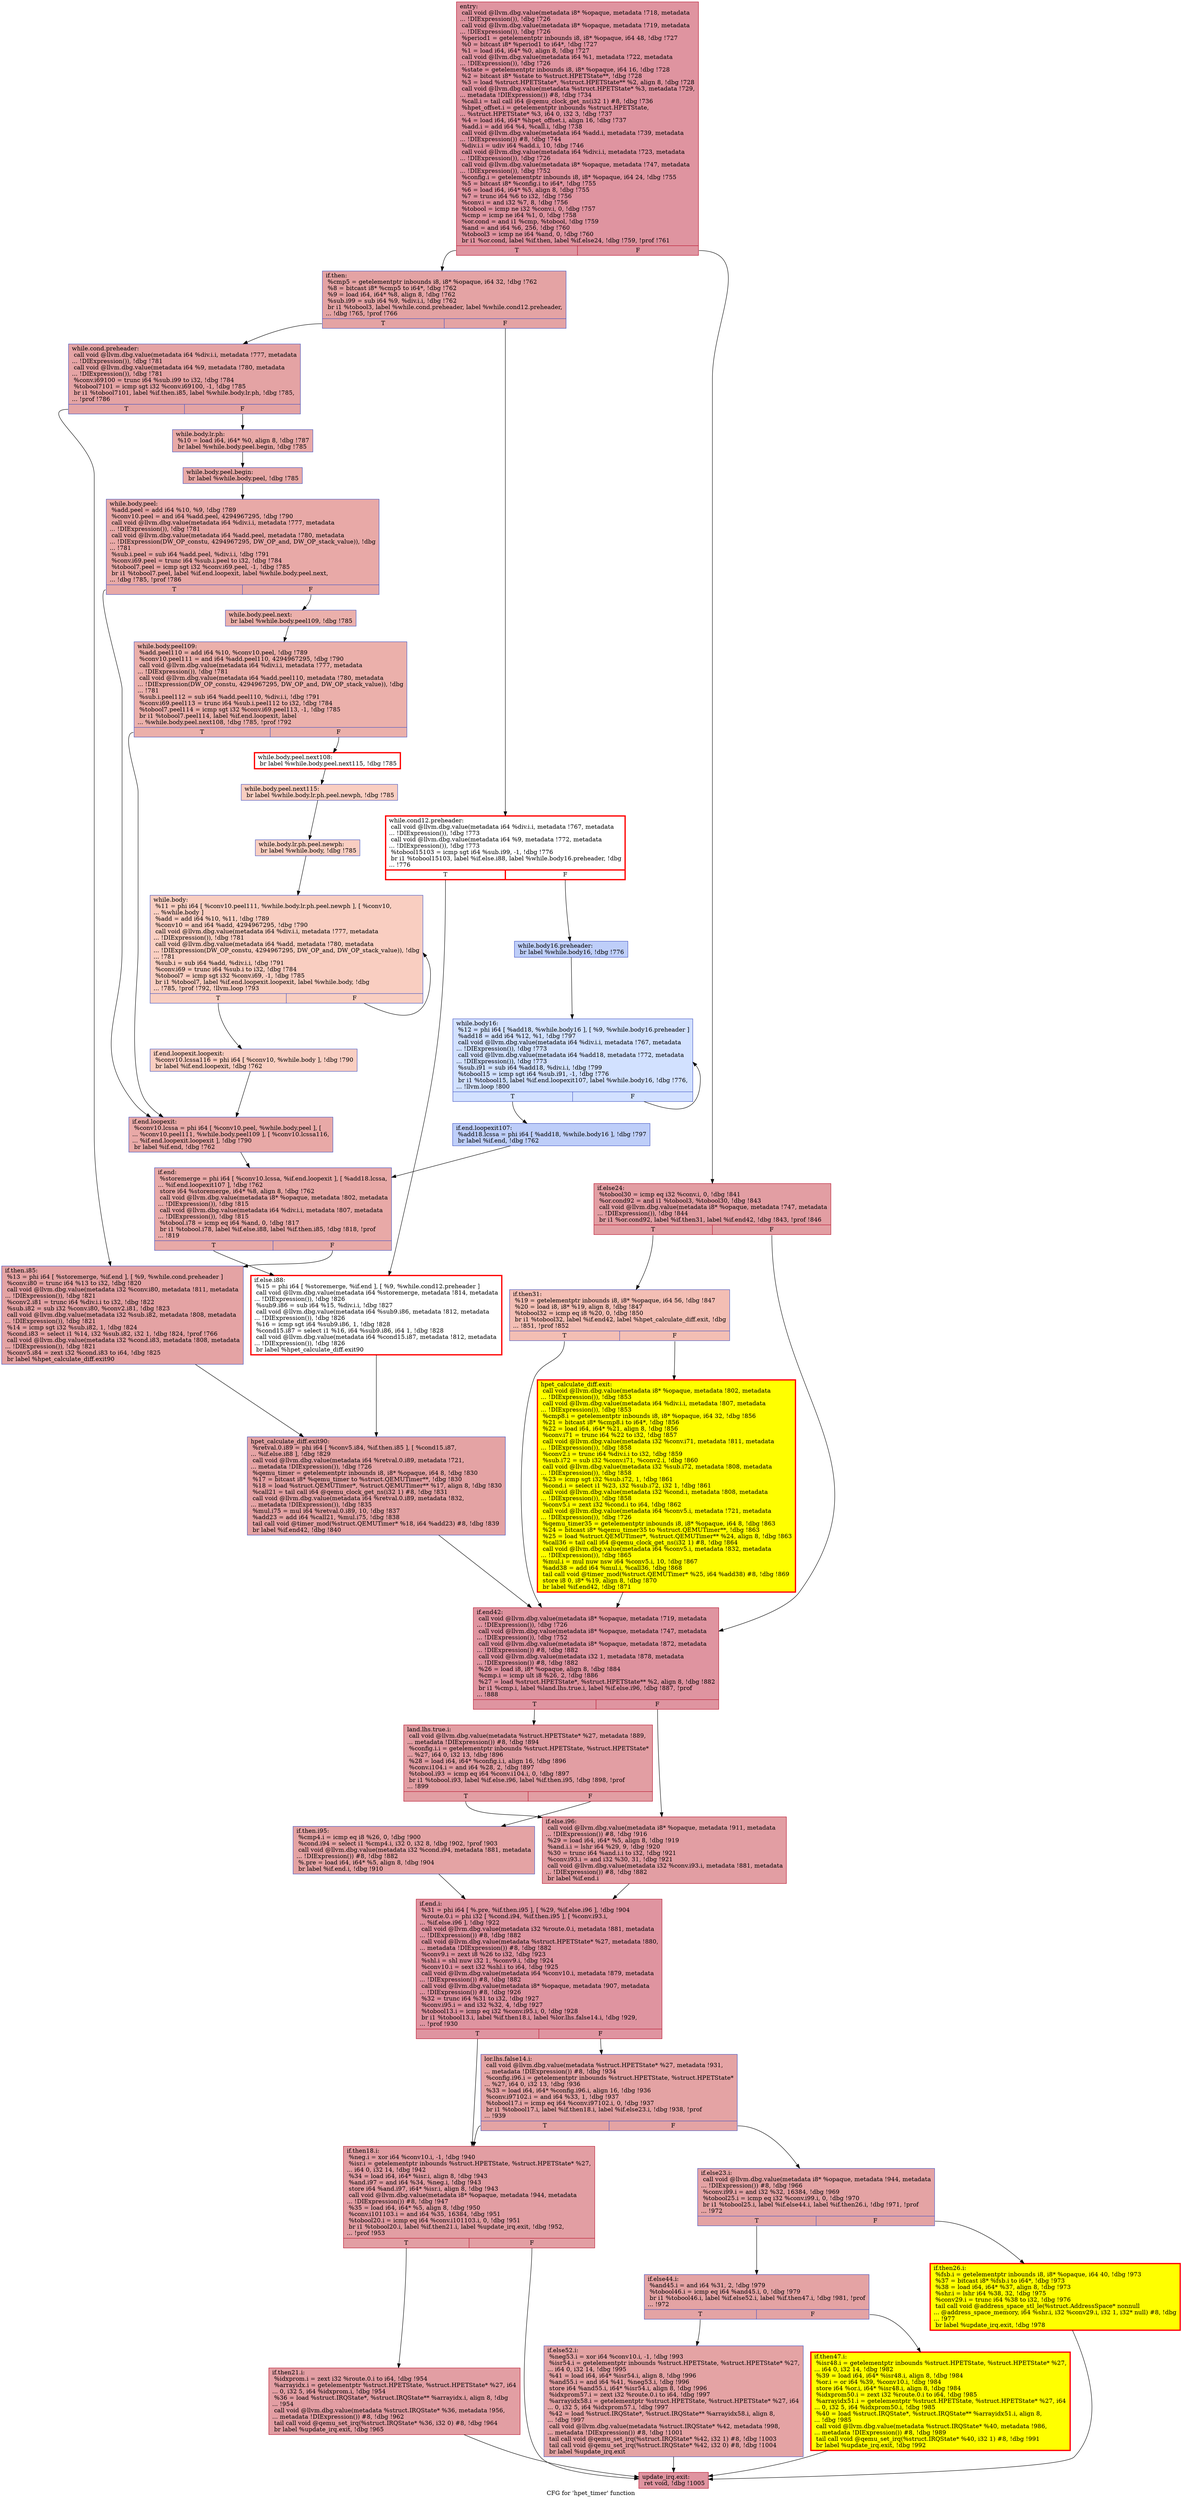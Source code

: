 digraph "CFG for 'hpet_timer' function" {
	label="CFG for 'hpet_timer' function";

	Node0x55a516a2bbe0 [shape=record,color="#b70d28ff", style=filled, fillcolor="#b70d2870",label="{entry:\l  call void @llvm.dbg.value(metadata i8* %opaque, metadata !718, metadata\l... !DIExpression()), !dbg !726\l  call void @llvm.dbg.value(metadata i8* %opaque, metadata !719, metadata\l... !DIExpression()), !dbg !726\l  %period1 = getelementptr inbounds i8, i8* %opaque, i64 48, !dbg !727\l  %0 = bitcast i8* %period1 to i64*, !dbg !727\l  %1 = load i64, i64* %0, align 8, !dbg !727\l  call void @llvm.dbg.value(metadata i64 %1, metadata !722, metadata\l... !DIExpression()), !dbg !726\l  %state = getelementptr inbounds i8, i8* %opaque, i64 16, !dbg !728\l  %2 = bitcast i8* %state to %struct.HPETState**, !dbg !728\l  %3 = load %struct.HPETState*, %struct.HPETState** %2, align 8, !dbg !728\l  call void @llvm.dbg.value(metadata %struct.HPETState* %3, metadata !729,\l... metadata !DIExpression()) #8, !dbg !734\l  %call.i = tail call i64 @qemu_clock_get_ns(i32 1) #8, !dbg !736\l  %hpet_offset.i = getelementptr inbounds %struct.HPETState,\l... %struct.HPETState* %3, i64 0, i32 3, !dbg !737\l  %4 = load i64, i64* %hpet_offset.i, align 16, !dbg !737\l  %add.i = add i64 %4, %call.i, !dbg !738\l  call void @llvm.dbg.value(metadata i64 %add.i, metadata !739, metadata\l... !DIExpression()) #8, !dbg !744\l  %div.i.i = udiv i64 %add.i, 10, !dbg !746\l  call void @llvm.dbg.value(metadata i64 %div.i.i, metadata !723, metadata\l... !DIExpression()), !dbg !726\l  call void @llvm.dbg.value(metadata i8* %opaque, metadata !747, metadata\l... !DIExpression()), !dbg !752\l  %config.i = getelementptr inbounds i8, i8* %opaque, i64 24, !dbg !755\l  %5 = bitcast i8* %config.i to i64*, !dbg !755\l  %6 = load i64, i64* %5, align 8, !dbg !755\l  %7 = trunc i64 %6 to i32, !dbg !756\l  %conv.i = and i32 %7, 8, !dbg !756\l  %tobool = icmp ne i32 %conv.i, 0, !dbg !757\l  %cmp = icmp ne i64 %1, 0, !dbg !758\l  %or.cond = and i1 %cmp, %tobool, !dbg !759\l  %and = and i64 %6, 256, !dbg !760\l  %tobool3 = icmp ne i64 %and, 0, !dbg !760\l  br i1 %or.cond, label %if.then, label %if.else24, !dbg !759, !prof !761\l|{<s0>T|<s1>F}}"];
	Node0x55a516a2bbe0:s0 -> Node0x55a51723a4e0;
	Node0x55a516a2bbe0:s1 -> Node0x55a51723a5a0;
	Node0x55a51723a4e0 [shape=record,color="#3d50c3ff", style=filled, fillcolor="#c32e3170",label="{if.then:                                          \l  %cmp5 = getelementptr inbounds i8, i8* %opaque, i64 32, !dbg !762\l  %8 = bitcast i8* %cmp5 to i64*, !dbg !762\l  %9 = load i64, i64* %8, align 8, !dbg !762\l  %sub.i99 = sub i64 %9, %div.i.i, !dbg !762\l  br i1 %tobool3, label %while.cond.preheader, label %while.cond12.preheader,\l... !dbg !765, !prof !766\l|{<s0>T|<s1>F}}"];
	Node0x55a51723a4e0:s0 -> Node0x55a51724e3b0;
	Node0x55a51723a4e0:s1 -> Node0x55a5171a8ba0;
	Node0x55a5171a8ba0 [shape=record,penwidth=3.0, color="red",label="{while.cond12.preheader:                           \l  call void @llvm.dbg.value(metadata i64 %div.i.i, metadata !767, metadata\l... !DIExpression()), !dbg !773\l  call void @llvm.dbg.value(metadata i64 %9, metadata !772, metadata\l... !DIExpression()), !dbg !773\l  %tobool15103 = icmp sgt i64 %sub.i99, -1, !dbg !776\l  br i1 %tobool15103, label %if.else.i88, label %while.body16.preheader, !dbg\l... !776\l|{<s0>T|<s1>F}}"];
	Node0x55a5171a8ba0:s0 -> Node0x55a5171f6c90;
	Node0x55a5171a8ba0:s1 -> Node0x55a5172237c0;
	Node0x55a5172237c0 [shape=record,color="#3d50c3ff", style=filled, fillcolor="#6c8ff170",label="{while.body16.preheader:                           \l  br label %while.body16, !dbg !776\l}"];
	Node0x55a5172237c0 -> Node0x55a51710f3b0;
	Node0x55a51724e3b0 [shape=record,color="#3d50c3ff", style=filled, fillcolor="#c32e3170",label="{while.cond.preheader:                             \l  call void @llvm.dbg.value(metadata i64 %div.i.i, metadata !777, metadata\l... !DIExpression()), !dbg !781\l  call void @llvm.dbg.value(metadata i64 %9, metadata !780, metadata\l... !DIExpression()), !dbg !781\l  %conv.i69100 = trunc i64 %sub.i99 to i32, !dbg !784\l  %tobool7101 = icmp sgt i32 %conv.i69100, -1, !dbg !785\l  br i1 %tobool7101, label %if.then.i85, label %while.body.lr.ph, !dbg !785,\l... !prof !786\l|{<s0>T|<s1>F}}"];
	Node0x55a51724e3b0:s0 -> Node0x55a51720abd0;
	Node0x55a51724e3b0:s1 -> Node0x55a517381400;
	Node0x55a517381400 [shape=record,color="#3d50c3ff", style=filled, fillcolor="#ca3b3770",label="{while.body.lr.ph:                                 \l  %10 = load i64, i64* %0, align 8, !dbg !787\l  br label %while.body.peel.begin, !dbg !785\l}"];
	Node0x55a517381400 -> Node0x55a516cd95a0;
	Node0x55a516cd95a0 [shape=record,color="#3d50c3ff", style=filled, fillcolor="#ca3b3770",label="{while.body.peel.begin:                            \l  br label %while.body.peel, !dbg !785\l}"];
	Node0x55a516cd95a0 -> Node0x55a51731c920;
	Node0x55a51731c920 [shape=record,color="#3d50c3ff", style=filled, fillcolor="#ca3b3770",label="{while.body.peel:                                  \l  %add.peel = add i64 %10, %9, !dbg !789\l  %conv10.peel = and i64 %add.peel, 4294967295, !dbg !790\l  call void @llvm.dbg.value(metadata i64 %div.i.i, metadata !777, metadata\l... !DIExpression()), !dbg !781\l  call void @llvm.dbg.value(metadata i64 %add.peel, metadata !780, metadata\l... !DIExpression(DW_OP_constu, 4294967295, DW_OP_and, DW_OP_stack_value)), !dbg\l... !781\l  %sub.i.peel = sub i64 %add.peel, %div.i.i, !dbg !791\l  %conv.i69.peel = trunc i64 %sub.i.peel to i32, !dbg !784\l  %tobool7.peel = icmp sgt i32 %conv.i69.peel, -1, !dbg !785\l  br i1 %tobool7.peel, label %if.end.loopexit, label %while.body.peel.next,\l... !dbg !785, !prof !786\l|{<s0>T|<s1>F}}"];
	Node0x55a51731c920:s0 -> Node0x55a51719c160;
	Node0x55a51731c920:s1 -> Node0x55a5171d10a0;
	Node0x55a5171d10a0 [shape=record,color="#3d50c3ff", style=filled, fillcolor="#d24b4070",label="{while.body.peel.next:                             \l  br label %while.body.peel109, !dbg !785\l}"];
	Node0x55a5171d10a0 -> Node0x55a5171d6fd0;
	Node0x55a5171d6fd0 [shape=record,color="#3d50c3ff", style=filled, fillcolor="#d24b4070",label="{while.body.peel109:                               \l  %add.peel110 = add i64 %10, %conv10.peel, !dbg !789\l  %conv10.peel111 = and i64 %add.peel110, 4294967295, !dbg !790\l  call void @llvm.dbg.value(metadata i64 %div.i.i, metadata !777, metadata\l... !DIExpression()), !dbg !781\l  call void @llvm.dbg.value(metadata i64 %add.peel110, metadata !780, metadata\l... !DIExpression(DW_OP_constu, 4294967295, DW_OP_and, DW_OP_stack_value)), !dbg\l... !781\l  %sub.i.peel112 = sub i64 %add.peel110, %div.i.i, !dbg !791\l  %conv.i69.peel113 = trunc i64 %sub.i.peel112 to i32, !dbg !784\l  %tobool7.peel114 = icmp sgt i32 %conv.i69.peel113, -1, !dbg !785\l  br i1 %tobool7.peel114, label %if.end.loopexit, label\l... %while.body.peel.next108, !dbg !785, !prof !792\l|{<s0>T|<s1>F}}"];
	Node0x55a5171d6fd0:s0 -> Node0x55a51719c160;
	Node0x55a5171d6fd0:s1 -> Node0x55a517224aa0;
	Node0x55a517224aa0 [shape=record,penwidth=3.0, color="red",label="{while.body.peel.next108:                          \l  br label %while.body.peel.next115, !dbg !785\l}"];
	Node0x55a517224aa0 -> Node0x55a5171cb880;
	Node0x55a5171cb880 [shape=record,color="#3d50c3ff", style=filled, fillcolor="#f2907270",label="{while.body.peel.next115:                          \l  br label %while.body.lr.ph.peel.newph, !dbg !785\l}"];
	Node0x55a5171cb880 -> Node0x55a5173aad70;
	Node0x55a5173aad70 [shape=record,color="#3d50c3ff", style=filled, fillcolor="#f2907270",label="{while.body.lr.ph.peel.newph:                      \l  br label %while.body, !dbg !785\l}"];
	Node0x55a5173aad70 -> Node0x55a517107350;
	Node0x55a517107350 [shape=record,color="#3d50c3ff", style=filled, fillcolor="#f2907270",label="{while.body:                                       \l  %11 = phi i64 [ %conv10.peel111, %while.body.lr.ph.peel.newph ], [ %conv10,\l... %while.body ]\l  %add = add i64 %10, %11, !dbg !789\l  %conv10 = and i64 %add, 4294967295, !dbg !790\l  call void @llvm.dbg.value(metadata i64 %div.i.i, metadata !777, metadata\l... !DIExpression()), !dbg !781\l  call void @llvm.dbg.value(metadata i64 %add, metadata !780, metadata\l... !DIExpression(DW_OP_constu, 4294967295, DW_OP_and, DW_OP_stack_value)), !dbg\l... !781\l  %sub.i = sub i64 %add, %div.i.i, !dbg !791\l  %conv.i69 = trunc i64 %sub.i to i32, !dbg !784\l  %tobool7 = icmp sgt i32 %conv.i69, -1, !dbg !785\l  br i1 %tobool7, label %if.end.loopexit.loopexit, label %while.body, !dbg\l... !785, !prof !792, !llvm.loop !793\l|{<s0>T|<s1>F}}"];
	Node0x55a517107350:s0 -> Node0x55a5173b2b00;
	Node0x55a517107350:s1 -> Node0x55a517107350;
	Node0x55a51710f3b0 [shape=record,color="#3d50c3ff", style=filled, fillcolor="#9abbff70",label="{while.body16:                                     \l  %12 = phi i64 [ %add18, %while.body16 ], [ %9, %while.body16.preheader ]\l  %add18 = add i64 %12, %1, !dbg !797\l  call void @llvm.dbg.value(metadata i64 %div.i.i, metadata !767, metadata\l... !DIExpression()), !dbg !773\l  call void @llvm.dbg.value(metadata i64 %add18, metadata !772, metadata\l... !DIExpression()), !dbg !773\l  %sub.i91 = sub i64 %add18, %div.i.i, !dbg !799\l  %tobool15 = icmp sgt i64 %sub.i91, -1, !dbg !776\l  br i1 %tobool15, label %if.end.loopexit107, label %while.body16, !dbg !776,\l... !llvm.loop !800\l|{<s0>T|<s1>F}}"];
	Node0x55a51710f3b0:s0 -> Node0x55a517200b40;
	Node0x55a51710f3b0:s1 -> Node0x55a51710f3b0;
	Node0x55a5173b2b00 [shape=record,color="#3d50c3ff", style=filled, fillcolor="#f2907270",label="{if.end.loopexit.loopexit:                         \l  %conv10.lcssa116 = phi i64 [ %conv10, %while.body ], !dbg !790\l  br label %if.end.loopexit, !dbg !762\l}"];
	Node0x55a5173b2b00 -> Node0x55a51719c160;
	Node0x55a51719c160 [shape=record,color="#3d50c3ff", style=filled, fillcolor="#ca3b3770",label="{if.end.loopexit:                                  \l  %conv10.lcssa = phi i64 [ %conv10.peel, %while.body.peel ], [\l... %conv10.peel111, %while.body.peel109 ], [ %conv10.lcssa116,\l... %if.end.loopexit.loopexit ], !dbg !790\l  br label %if.end, !dbg !762\l}"];
	Node0x55a51719c160 -> Node0x55a51723af60;
	Node0x55a517200b40 [shape=record,color="#3d50c3ff", style=filled, fillcolor="#6c8ff170",label="{if.end.loopexit107:                               \l  %add18.lcssa = phi i64 [ %add18, %while.body16 ], !dbg !797\l  br label %if.end, !dbg !762\l}"];
	Node0x55a517200b40 -> Node0x55a51723af60;
	Node0x55a51723af60 [shape=record,color="#3d50c3ff", style=filled, fillcolor="#ca3b3770",label="{if.end:                                           \l  %storemerge = phi i64 [ %conv10.lcssa, %if.end.loopexit ], [ %add18.lcssa,\l... %if.end.loopexit107 ], !dbg !762\l  store i64 %storemerge, i64* %8, align 8, !dbg !762\l  call void @llvm.dbg.value(metadata i8* %opaque, metadata !802, metadata\l... !DIExpression()), !dbg !815\l  call void @llvm.dbg.value(metadata i64 %div.i.i, metadata !807, metadata\l... !DIExpression()), !dbg !815\l  %tobool.i78 = icmp eq i64 %and, 0, !dbg !817\l  br i1 %tobool.i78, label %if.else.i88, label %if.then.i85, !dbg !818, !prof\l... !819\l|{<s0>T|<s1>F}}"];
	Node0x55a51723af60:s0 -> Node0x55a5171f6c90;
	Node0x55a51723af60:s1 -> Node0x55a51720abd0;
	Node0x55a51720abd0 [shape=record,color="#3d50c3ff", style=filled, fillcolor="#c32e3170",label="{if.then.i85:                                      \l  %13 = phi i64 [ %storemerge, %if.end ], [ %9, %while.cond.preheader ]\l  %conv.i80 = trunc i64 %13 to i32, !dbg !820\l  call void @llvm.dbg.value(metadata i32 %conv.i80, metadata !811, metadata\l... !DIExpression()), !dbg !821\l  %conv2.i81 = trunc i64 %div.i.i to i32, !dbg !822\l  %sub.i82 = sub i32 %conv.i80, %conv2.i81, !dbg !823\l  call void @llvm.dbg.value(metadata i32 %sub.i82, metadata !808, metadata\l... !DIExpression()), !dbg !821\l  %14 = icmp sgt i32 %sub.i82, 1, !dbg !824\l  %cond.i83 = select i1 %14, i32 %sub.i82, i32 1, !dbg !824, !prof !766\l  call void @llvm.dbg.value(metadata i32 %cond.i83, metadata !808, metadata\l... !DIExpression()), !dbg !821\l  %conv5.i84 = zext i32 %cond.i83 to i64, !dbg !825\l  br label %hpet_calculate_diff.exit90\l}"];
	Node0x55a51720abd0 -> Node0x55a517253200;
	Node0x55a5171f6c90 [shape=record,penwidth=3.0, color="red",label="{if.else.i88:                                      \l  %15 = phi i64 [ %storemerge, %if.end ], [ %9, %while.cond12.preheader ]\l  call void @llvm.dbg.value(metadata i64 %storemerge, metadata !814, metadata\l... !DIExpression()), !dbg !826\l  %sub9.i86 = sub i64 %15, %div.i.i, !dbg !827\l  call void @llvm.dbg.value(metadata i64 %sub9.i86, metadata !812, metadata\l... !DIExpression()), !dbg !826\l  %16 = icmp sgt i64 %sub9.i86, 1, !dbg !828\l  %cond15.i87 = select i1 %16, i64 %sub9.i86, i64 1, !dbg !828\l  call void @llvm.dbg.value(metadata i64 %cond15.i87, metadata !812, metadata\l... !DIExpression()), !dbg !826\l  br label %hpet_calculate_diff.exit90\l}"];
	Node0x55a5171f6c90 -> Node0x55a517253200;
	Node0x55a517253200 [shape=record,color="#3d50c3ff", style=filled, fillcolor="#c32e3170",label="{hpet_calculate_diff.exit90:                       \l  %retval.0.i89 = phi i64 [ %conv5.i84, %if.then.i85 ], [ %cond15.i87,\l... %if.else.i88 ], !dbg !829\l  call void @llvm.dbg.value(metadata i64 %retval.0.i89, metadata !721,\l... metadata !DIExpression()), !dbg !726\l  %qemu_timer = getelementptr inbounds i8, i8* %opaque, i64 8, !dbg !830\l  %17 = bitcast i8* %qemu_timer to %struct.QEMUTimer**, !dbg !830\l  %18 = load %struct.QEMUTimer*, %struct.QEMUTimer** %17, align 8, !dbg !830\l  %call21 = tail call i64 @qemu_clock_get_ns(i32 1) #8, !dbg !831\l  call void @llvm.dbg.value(metadata i64 %retval.0.i89, metadata !832,\l... metadata !DIExpression()), !dbg !835\l  %mul.i75 = mul i64 %retval.0.i89, 10, !dbg !837\l  %add23 = add i64 %call21, %mul.i75, !dbg !838\l  tail call void @timer_mod(%struct.QEMUTimer* %18, i64 %add23) #8, !dbg !839\l  br label %if.end42, !dbg !840\l}"];
	Node0x55a517253200 -> Node0x55a51723a530;
	Node0x55a51723a5a0 [shape=record,color="#b70d28ff", style=filled, fillcolor="#be242e70",label="{if.else24:                                        \l  %tobool30 = icmp eq i32 %conv.i, 0, !dbg !841\l  %or.cond92 = and i1 %tobool3, %tobool30, !dbg !843\l  call void @llvm.dbg.value(metadata i8* %opaque, metadata !747, metadata\l... !DIExpression()), !dbg !844\l  br i1 %or.cond92, label %if.then31, label %if.end42, !dbg !843, !prof !846\l|{<s0>T|<s1>F}}"];
	Node0x55a51723a5a0:s0 -> Node0x55a5171d0340;
	Node0x55a51723a5a0:s1 -> Node0x55a51723a530;
	Node0x55a5171d0340 [shape=record,color="#3d50c3ff", style=filled, fillcolor="#e36c5570",label="{if.then31:                                        \l  %19 = getelementptr inbounds i8, i8* %opaque, i64 56, !dbg !847\l  %20 = load i8, i8* %19, align 8, !dbg !847\l  %tobool32 = icmp eq i8 %20, 0, !dbg !850\l  br i1 %tobool32, label %if.end42, label %hpet_calculate_diff.exit, !dbg\l... !851, !prof !852\l|{<s0>T|<s1>F}}"];
	Node0x55a5171d0340:s0 -> Node0x55a51723a530;
	Node0x55a5171d0340:s1 -> Node0x55a5171b1fa0;
	Node0x55a5171b1fa0 [shape=record,penwidth=3.0, style="filled", color="red", fillcolor="yellow",label="{hpet_calculate_diff.exit:                         \l  call void @llvm.dbg.value(metadata i8* %opaque, metadata !802, metadata\l... !DIExpression()), !dbg !853\l  call void @llvm.dbg.value(metadata i64 %div.i.i, metadata !807, metadata\l... !DIExpression()), !dbg !853\l  %cmp8.i = getelementptr inbounds i8, i8* %opaque, i64 32, !dbg !856\l  %21 = bitcast i8* %cmp8.i to i64*, !dbg !856\l  %22 = load i64, i64* %21, align 8, !dbg !856\l  %conv.i71 = trunc i64 %22 to i32, !dbg !857\l  call void @llvm.dbg.value(metadata i32 %conv.i71, metadata !811, metadata\l... !DIExpression()), !dbg !858\l  %conv2.i = trunc i64 %div.i.i to i32, !dbg !859\l  %sub.i72 = sub i32 %conv.i71, %conv2.i, !dbg !860\l  call void @llvm.dbg.value(metadata i32 %sub.i72, metadata !808, metadata\l... !DIExpression()), !dbg !858\l  %23 = icmp sgt i32 %sub.i72, 1, !dbg !861\l  %cond.i = select i1 %23, i32 %sub.i72, i32 1, !dbg !861\l  call void @llvm.dbg.value(metadata i32 %cond.i, metadata !808, metadata\l... !DIExpression()), !dbg !858\l  %conv5.i = zext i32 %cond.i to i64, !dbg !862\l  call void @llvm.dbg.value(metadata i64 %conv5.i, metadata !721, metadata\l... !DIExpression()), !dbg !726\l  %qemu_timer35 = getelementptr inbounds i8, i8* %opaque, i64 8, !dbg !863\l  %24 = bitcast i8* %qemu_timer35 to %struct.QEMUTimer**, !dbg !863\l  %25 = load %struct.QEMUTimer*, %struct.QEMUTimer** %24, align 8, !dbg !863\l  %call36 = tail call i64 @qemu_clock_get_ns(i32 1) #8, !dbg !864\l  call void @llvm.dbg.value(metadata i64 %conv5.i, metadata !832, metadata\l... !DIExpression()), !dbg !865\l  %mul.i = mul nuw nsw i64 %conv5.i, 10, !dbg !867\l  %add38 = add i64 %mul.i, %call36, !dbg !868\l  tail call void @timer_mod(%struct.QEMUTimer* %25, i64 %add38) #8, !dbg !869\l  store i8 0, i8* %19, align 8, !dbg !870\l  br label %if.end42, !dbg !871\l}"];
	Node0x55a5171b1fa0 -> Node0x55a51723a530;
	Node0x55a51723a530 [shape=record,color="#b70d28ff", style=filled, fillcolor="#b70d2870",label="{if.end42:                                         \l  call void @llvm.dbg.value(metadata i8* %opaque, metadata !719, metadata\l... !DIExpression()), !dbg !726\l  call void @llvm.dbg.value(metadata i8* %opaque, metadata !747, metadata\l... !DIExpression()), !dbg !752\l  call void @llvm.dbg.value(metadata i8* %opaque, metadata !872, metadata\l... !DIExpression()) #8, !dbg !882\l  call void @llvm.dbg.value(metadata i32 1, metadata !878, metadata\l... !DIExpression()) #8, !dbg !882\l  %26 = load i8, i8* %opaque, align 8, !dbg !884\l  %cmp.i = icmp ult i8 %26, 2, !dbg !886\l  %27 = load %struct.HPETState*, %struct.HPETState** %2, align 8, !dbg !882\l  br i1 %cmp.i, label %land.lhs.true.i, label %if.else.i96, !dbg !887, !prof\l... !888\l|{<s0>T|<s1>F}}"];
	Node0x55a51723a530:s0 -> Node0x55a51731c380;
	Node0x55a51723a530:s1 -> Node0x55a5171f1860;
	Node0x55a51731c380 [shape=record,color="#b70d28ff", style=filled, fillcolor="#be242e70",label="{land.lhs.true.i:                                  \l  call void @llvm.dbg.value(metadata %struct.HPETState* %27, metadata !889,\l... metadata !DIExpression()) #8, !dbg !894\l  %config.i.i = getelementptr inbounds %struct.HPETState, %struct.HPETState*\l... %27, i64 0, i32 13, !dbg !896\l  %28 = load i64, i64* %config.i.i, align 16, !dbg !896\l  %conv.i104.i = and i64 %28, 2, !dbg !897\l  %tobool.i93 = icmp eq i64 %conv.i104.i, 0, !dbg !897\l  br i1 %tobool.i93, label %if.else.i96, label %if.then.i95, !dbg !898, !prof\l... !899\l|{<s0>T|<s1>F}}"];
	Node0x55a51731c380:s0 -> Node0x55a5171f1860;
	Node0x55a51731c380:s1 -> Node0x55a5173ca1f0;
	Node0x55a5173ca1f0 [shape=record,color="#3d50c3ff", style=filled, fillcolor="#c32e3170",label="{if.then.i95:                                      \l  %cmp4.i = icmp eq i8 %26, 0, !dbg !900\l  %cond.i94 = select i1 %cmp4.i, i32 0, i32 8, !dbg !902, !prof !903\l  call void @llvm.dbg.value(metadata i32 %cond.i94, metadata !881, metadata\l... !DIExpression()) #8, !dbg !882\l  %.pre = load i64, i64* %5, align 8, !dbg !904\l  br label %if.end.i, !dbg !910\l}"];
	Node0x55a5173ca1f0 -> Node0x55a517381980;
	Node0x55a5171f1860 [shape=record,color="#b70d28ff", style=filled, fillcolor="#be242e70",label="{if.else.i96:                                      \l  call void @llvm.dbg.value(metadata i8* %opaque, metadata !911, metadata\l... !DIExpression()) #8, !dbg !916\l  %29 = load i64, i64* %5, align 8, !dbg !919\l  %and.i.i = lshr i64 %29, 9, !dbg !920\l  %30 = trunc i64 %and.i.i to i32, !dbg !921\l  %conv.i93.i = and i32 %30, 31, !dbg !921\l  call void @llvm.dbg.value(metadata i32 %conv.i93.i, metadata !881, metadata\l... !DIExpression()) #8, !dbg !882\l  br label %if.end.i\l}"];
	Node0x55a5171f1860 -> Node0x55a517381980;
	Node0x55a517381980 [shape=record,color="#b70d28ff", style=filled, fillcolor="#b70d2870",label="{if.end.i:                                         \l  %31 = phi i64 [ %.pre, %if.then.i95 ], [ %29, %if.else.i96 ], !dbg !904\l  %route.0.i = phi i32 [ %cond.i94, %if.then.i95 ], [ %conv.i93.i,\l... %if.else.i96 ], !dbg !922\l  call void @llvm.dbg.value(metadata i32 %route.0.i, metadata !881, metadata\l... !DIExpression()) #8, !dbg !882\l  call void @llvm.dbg.value(metadata %struct.HPETState* %27, metadata !880,\l... metadata !DIExpression()) #8, !dbg !882\l  %conv9.i = zext i8 %26 to i32, !dbg !923\l  %shl.i = shl nuw i32 1, %conv9.i, !dbg !924\l  %conv10.i = sext i32 %shl.i to i64, !dbg !925\l  call void @llvm.dbg.value(metadata i64 %conv10.i, metadata !879, metadata\l... !DIExpression()) #8, !dbg !882\l  call void @llvm.dbg.value(metadata i8* %opaque, metadata !907, metadata\l... !DIExpression()) #8, !dbg !926\l  %32 = trunc i64 %31 to i32, !dbg !927\l  %conv.i95.i = and i32 %32, 4, !dbg !927\l  %tobool13.i = icmp eq i32 %conv.i95.i, 0, !dbg !928\l  br i1 %tobool13.i, label %if.then18.i, label %lor.lhs.false14.i, !dbg !929,\l... !prof !930\l|{<s0>T|<s1>F}}"];
	Node0x55a517381980:s0 -> Node0x55a517344840;
	Node0x55a517381980:s1 -> Node0x55a517265b90;
	Node0x55a517265b90 [shape=record,color="#3d50c3ff", style=filled, fillcolor="#c32e3170",label="{lor.lhs.false14.i:                                \l  call void @llvm.dbg.value(metadata %struct.HPETState* %27, metadata !931,\l... metadata !DIExpression()) #8, !dbg !934\l  %config.i96.i = getelementptr inbounds %struct.HPETState, %struct.HPETState*\l... %27, i64 0, i32 13, !dbg !936\l  %33 = load i64, i64* %config.i96.i, align 16, !dbg !936\l  %conv.i97102.i = and i64 %33, 1, !dbg !937\l  %tobool17.i = icmp eq i64 %conv.i97102.i, 0, !dbg !937\l  br i1 %tobool17.i, label %if.then18.i, label %if.else23.i, !dbg !938, !prof\l... !939\l|{<s0>T|<s1>F}}"];
	Node0x55a517265b90:s0 -> Node0x55a517344840;
	Node0x55a517265b90:s1 -> Node0x55a517220980;
	Node0x55a517344840 [shape=record,color="#b70d28ff", style=filled, fillcolor="#be242e70",label="{if.then18.i:                                      \l  %neg.i = xor i64 %conv10.i, -1, !dbg !940\l  %isr.i = getelementptr inbounds %struct.HPETState, %struct.HPETState* %27,\l... i64 0, i32 14, !dbg !942\l  %34 = load i64, i64* %isr.i, align 8, !dbg !943\l  %and.i97 = and i64 %34, %neg.i, !dbg !943\l  store i64 %and.i97, i64* %isr.i, align 8, !dbg !943\l  call void @llvm.dbg.value(metadata i8* %opaque, metadata !944, metadata\l... !DIExpression()) #8, !dbg !947\l  %35 = load i64, i64* %5, align 8, !dbg !950\l  %conv.i101103.i = and i64 %35, 16384, !dbg !951\l  %tobool20.i = icmp eq i64 %conv.i101103.i, 0, !dbg !951\l  br i1 %tobool20.i, label %if.then21.i, label %update_irq.exit, !dbg !952,\l... !prof !953\l|{<s0>T|<s1>F}}"];
	Node0x55a517344840:s0 -> Node0x55a51735d370;
	Node0x55a517344840:s1 -> Node0x55a5173ab380;
	Node0x55a51735d370 [shape=record,color="#b70d28ff", style=filled, fillcolor="#be242e70",label="{if.then21.i:                                      \l  %idxprom.i = zext i32 %route.0.i to i64, !dbg !954\l  %arrayidx.i = getelementptr %struct.HPETState, %struct.HPETState* %27, i64\l... 0, i32 5, i64 %idxprom.i, !dbg !954\l  %36 = load %struct.IRQState*, %struct.IRQState** %arrayidx.i, align 8, !dbg\l... !954\l  call void @llvm.dbg.value(metadata %struct.IRQState* %36, metadata !956,\l... metadata !DIExpression()) #8, !dbg !962\l  tail call void @qemu_set_irq(%struct.IRQState* %36, i32 0) #8, !dbg !964\l  br label %update_irq.exit, !dbg !965\l}"];
	Node0x55a51735d370 -> Node0x55a5173ab380;
	Node0x55a517220980 [shape=record,color="#3d50c3ff", style=filled, fillcolor="#c32e3170",label="{if.else23.i:                                      \l  call void @llvm.dbg.value(metadata i8* %opaque, metadata !944, metadata\l... !DIExpression()) #8, !dbg !966\l  %conv.i99.i = and i32 %32, 16384, !dbg !969\l  %tobool25.i = icmp eq i32 %conv.i99.i, 0, !dbg !970\l  br i1 %tobool25.i, label %if.else44.i, label %if.then26.i, !dbg !971, !prof\l... !972\l|{<s0>T|<s1>F}}"];
	Node0x55a517220980:s0 -> Node0x55a5171b46a0;
	Node0x55a517220980:s1 -> Node0x55a5173ca720;
	Node0x55a5173ca720 [shape=record,penwidth=3.0, style="filled", color="red", fillcolor="yellow",label="{if.then26.i:                                      \l  %fsb.i = getelementptr inbounds i8, i8* %opaque, i64 40, !dbg !973\l  %37 = bitcast i8* %fsb.i to i64*, !dbg !973\l  %38 = load i64, i64* %37, align 8, !dbg !973\l  %shr.i = lshr i64 %38, 32, !dbg !975\l  %conv29.i = trunc i64 %38 to i32, !dbg !976\l  tail call void @address_space_stl_le(%struct.AddressSpace* nonnull\l... @address_space_memory, i64 %shr.i, i32 %conv29.i, i32 1, i32* null) #8, !dbg\l... !977\l  br label %update_irq.exit, !dbg !978\l}"];
	Node0x55a5173ca720 -> Node0x55a5173ab380;
	Node0x55a5171b46a0 [shape=record,color="#3d50c3ff", style=filled, fillcolor="#c32e3170",label="{if.else44.i:                                      \l  %and45.i = and i64 %31, 2, !dbg !979\l  %tobool46.i = icmp eq i64 %and45.i, 0, !dbg !979\l  br i1 %tobool46.i, label %if.else52.i, label %if.then47.i, !dbg !981, !prof\l... !972\l|{<s0>T|<s1>F}}"];
	Node0x55a5171b46a0:s0 -> Node0x55a5172205f0;
	Node0x55a5171b46a0:s1 -> Node0x55a5171c1f40;
	Node0x55a5171c1f40 [shape=record,penwidth=3.0, style="filled", color="red", fillcolor="yellow",label="{if.then47.i:                                      \l  %isr48.i = getelementptr inbounds %struct.HPETState, %struct.HPETState* %27,\l... i64 0, i32 14, !dbg !982\l  %39 = load i64, i64* %isr48.i, align 8, !dbg !984\l  %or.i = or i64 %39, %conv10.i, !dbg !984\l  store i64 %or.i, i64* %isr48.i, align 8, !dbg !984\l  %idxprom50.i = zext i32 %route.0.i to i64, !dbg !985\l  %arrayidx51.i = getelementptr %struct.HPETState, %struct.HPETState* %27, i64\l... 0, i32 5, i64 %idxprom50.i, !dbg !985\l  %40 = load %struct.IRQState*, %struct.IRQState** %arrayidx51.i, align 8,\l... !dbg !985\l  call void @llvm.dbg.value(metadata %struct.IRQState* %40, metadata !986,\l... metadata !DIExpression()) #8, !dbg !989\l  tail call void @qemu_set_irq(%struct.IRQState* %40, i32 1) #8, !dbg !991\l  br label %update_irq.exit, !dbg !992\l}"];
	Node0x55a5171c1f40 -> Node0x55a5173ab380;
	Node0x55a5172205f0 [shape=record,color="#3d50c3ff", style=filled, fillcolor="#c32e3170",label="{if.else52.i:                                      \l  %neg53.i = xor i64 %conv10.i, -1, !dbg !993\l  %isr54.i = getelementptr inbounds %struct.HPETState, %struct.HPETState* %27,\l... i64 0, i32 14, !dbg !995\l  %41 = load i64, i64* %isr54.i, align 8, !dbg !996\l  %and55.i = and i64 %41, %neg53.i, !dbg !996\l  store i64 %and55.i, i64* %isr54.i, align 8, !dbg !996\l  %idxprom57.i = zext i32 %route.0.i to i64, !dbg !997\l  %arrayidx58.i = getelementptr %struct.HPETState, %struct.HPETState* %27, i64\l... 0, i32 5, i64 %idxprom57.i, !dbg !997\l  %42 = load %struct.IRQState*, %struct.IRQState** %arrayidx58.i, align 8,\l... !dbg !997\l  call void @llvm.dbg.value(metadata %struct.IRQState* %42, metadata !998,\l... metadata !DIExpression()) #8, !dbg !1001\l  tail call void @qemu_set_irq(%struct.IRQState* %42, i32 1) #8, !dbg !1003\l  tail call void @qemu_set_irq(%struct.IRQState* %42, i32 0) #8, !dbg !1004\l  br label %update_irq.exit\l}"];
	Node0x55a5172205f0 -> Node0x55a5173ab380;
	Node0x55a5173ab380 [shape=record,color="#b70d28ff", style=filled, fillcolor="#b70d2870",label="{update_irq.exit:                                  \l  ret void, !dbg !1005\l}"];
}
